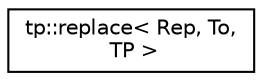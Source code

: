 digraph "Graphical Class Hierarchy"
{
 // LATEX_PDF_SIZE
  edge [fontname="Helvetica",fontsize="10",labelfontname="Helvetica",labelfontsize="10"];
  node [fontname="Helvetica",fontsize="10",shape=record];
  rankdir="LR";
  Node0 [label="tp::replace\< Rep, To,\l TP \>",height=0.2,width=0.4,color="black", fillcolor="white", style="filled",URL="$structtp_1_1replace.html",tooltip=" "];
}
